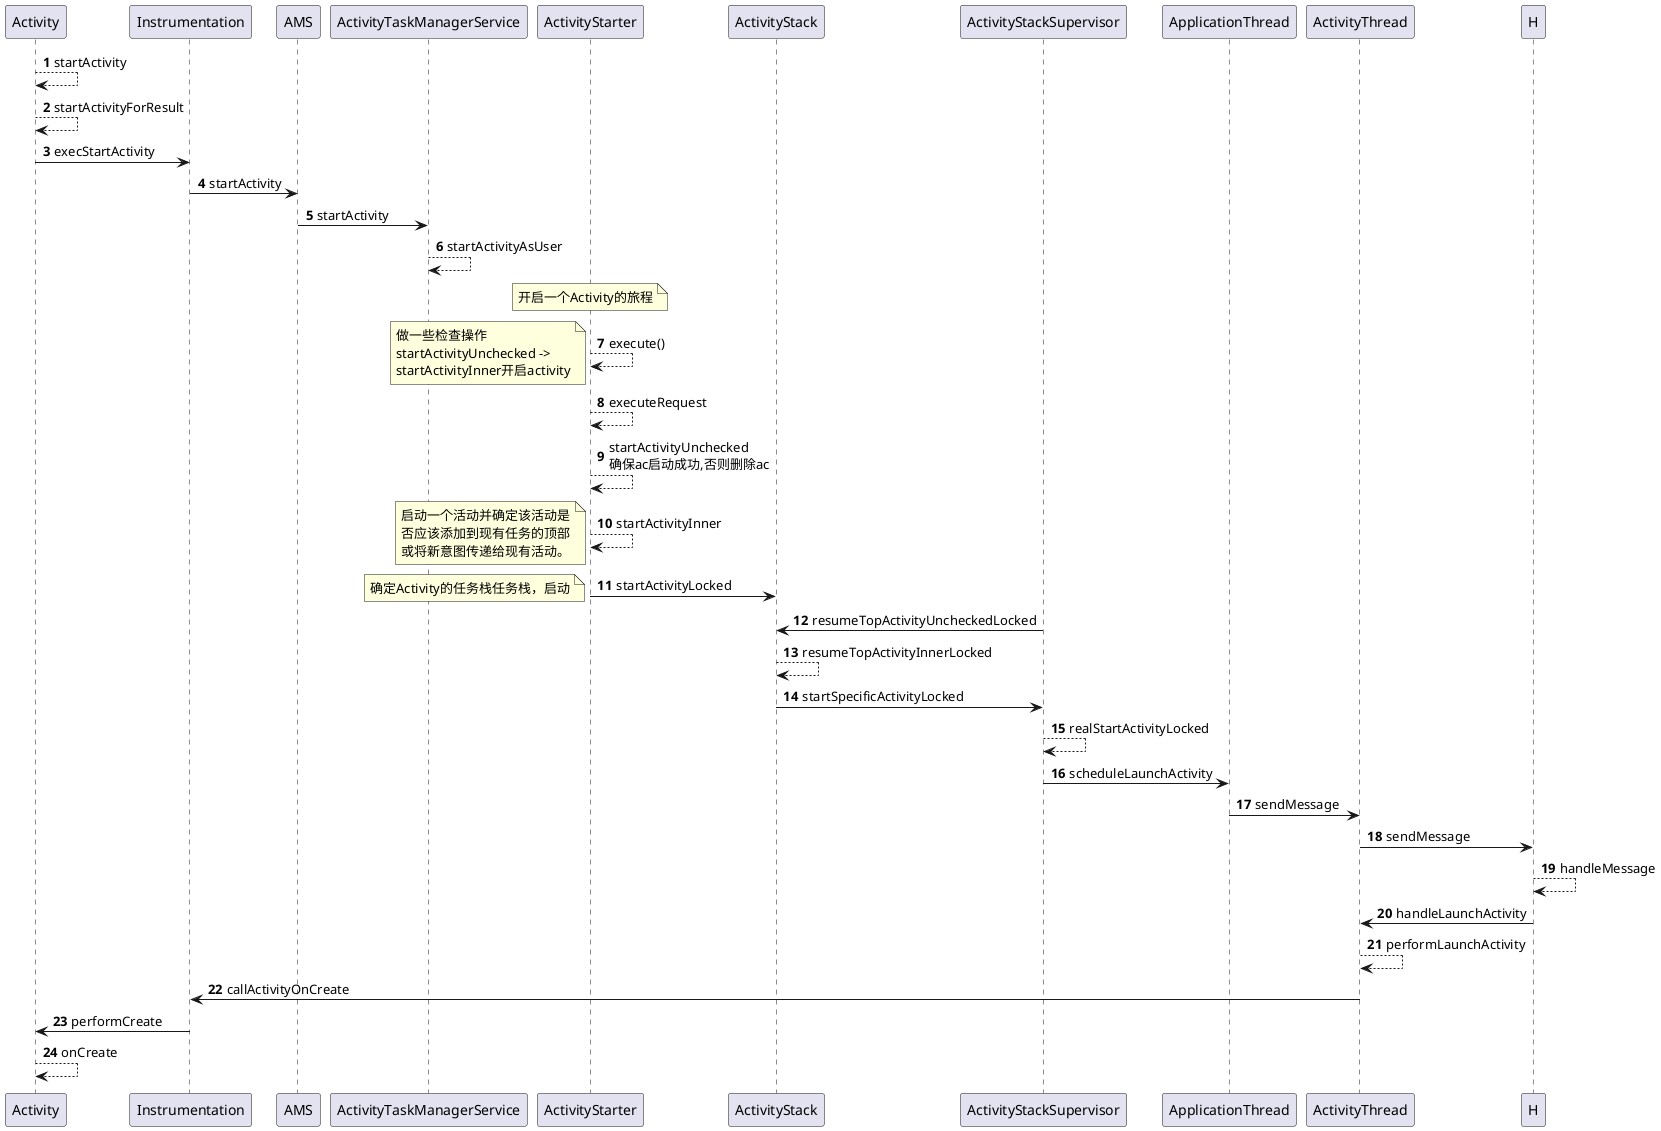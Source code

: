 @startuml
autonumber
'note over Activity : startActivity
Activity --> Activity : startActivity
Activity --> Activity : startActivityForResult
'note left :  launcher启动 activity
Activity -> Instrumentation : execStartActivity

Instrumentation -> AMS : startActivity
'AMS --> AMS : startActivityAsUser

AMS -> ActivityTaskManagerService: startActivity

ActivityTaskManagerService --> ActivityTaskManagerService: startActivityAsUser



'ActivityStarter --> ActivityStarter: startActivityLocked
note over ActivityStarter: 开启一个Activity的旅程
ActivityStarter --> ActivityStarter: execute()
note left: 做一些检查操作\nstartActivityUnchecked -> \nstartActivityInner开启activity
'note left ActivityStarter: 内部创建了ActivityRecord
ActivityStarter --> ActivityStarter: executeRequest
ActivityStarter --> ActivityStarter: startActivityUnchecked\n确保ac启动成功,否则删除ac
ActivityStarter --> ActivityStarter: startActivityInner
note left :启动一个活动并确定该活动是\n否应该添加到现有任务的顶部\n或将新意图传递给现有活动。

ActivityStarter -> ActivityStack:startActivityLocked
note left:确定Activity的任务栈任务栈，启动

ActivityStackSupervisor -> ActivityStack : resumeTopActivityUncheckedLocked

ActivityStack --> ActivityStack: resumeTopActivityInnerLocked

ActivityStack -> ActivityStackSupervisor: startSpecificActivityLocked

ActivityStackSupervisor --> ActivityStackSupervisor: realStartActivityLocked

ActivityStackSupervisor -> ApplicationThread: scheduleLaunchActivity

ApplicationThread -> ActivityThread: sendMessage

ActivityThread -> H: sendMessage

H --> H: handleMessage

H -> ActivityThread: handleLaunchActivity

ActivityThread --> ActivityThread: performLaunchActivity

ActivityThread -> Instrumentation: callActivityOnCreate

Instrumentation -> Activity: performCreate

Activity --> Activity:onCreate



@enduml